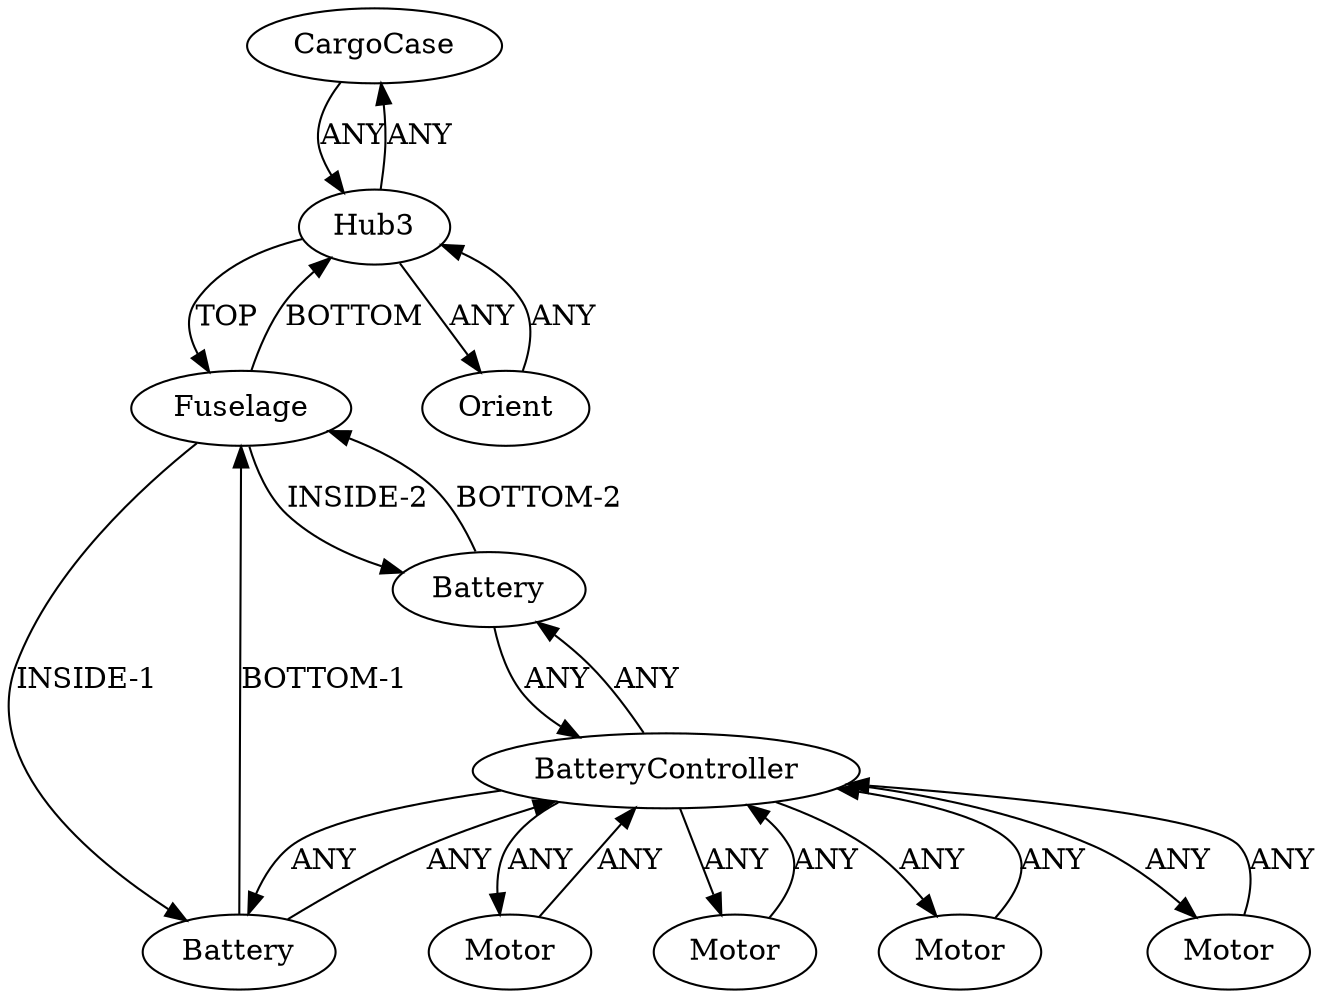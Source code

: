 /* Created by igraph 0.10.2 */
digraph {
  0 [
    instance=CargoCase_instance_1
    label=CargoCase
  ];
  1 [
    instance=Fuselage_instance_1
    label=Fuselage
  ];
  2 [
    instance=Motor_instance_1
    label=Motor
  ];
  3 [
    instance=Hub3_instance_4
    label=Hub3
  ];
  4 [
    instance=Motor_instance_2
    label=Motor
  ];
  5 [
    instance=Motor_instance_3
    label=Motor
  ];
  6 [
    instance=Battery_instance_1
    label=Battery
  ];
  7 [
    instance=Battery_instance_2
    label=Battery
  ];
  8 [
    instance=Orient
    label=Orient
  ];
  9 [
    instance=Motor_instance_4
    label=Motor
  ];
  10 [
    instance=BatteryController_instance_1
    label=BatteryController
  ];

  0 -> 3 [
    label=ANY
  ];
  1 -> 3 [
    label=BOTTOM
  ];
  1 -> 6 [
    label="INSIDE-1"
  ];
  1 -> 7 [
    label="INSIDE-2"
  ];
  2 -> 10 [
    label=ANY
  ];
  3 -> 0 [
    label=ANY
  ];
  3 -> 1 [
    label=TOP
  ];
  3 -> 8 [
    label=ANY
  ];
  4 -> 10 [
    label=ANY
  ];
  5 -> 10 [
    label=ANY
  ];
  6 -> 1 [
    label="BOTTOM-1"
  ];
  6 -> 10 [
    label=ANY
  ];
  7 -> 1 [
    label="BOTTOM-2"
  ];
  7 -> 10 [
    label=ANY
  ];
  8 -> 3 [
    label=ANY
  ];
  9 -> 10 [
    label=ANY
  ];
  10 -> 2 [
    label=ANY
  ];
  10 -> 4 [
    label=ANY
  ];
  10 -> 5 [
    label=ANY
  ];
  10 -> 6 [
    label=ANY
  ];
  10 -> 7 [
    label=ANY
  ];
  10 -> 9 [
    label=ANY
  ];
}
